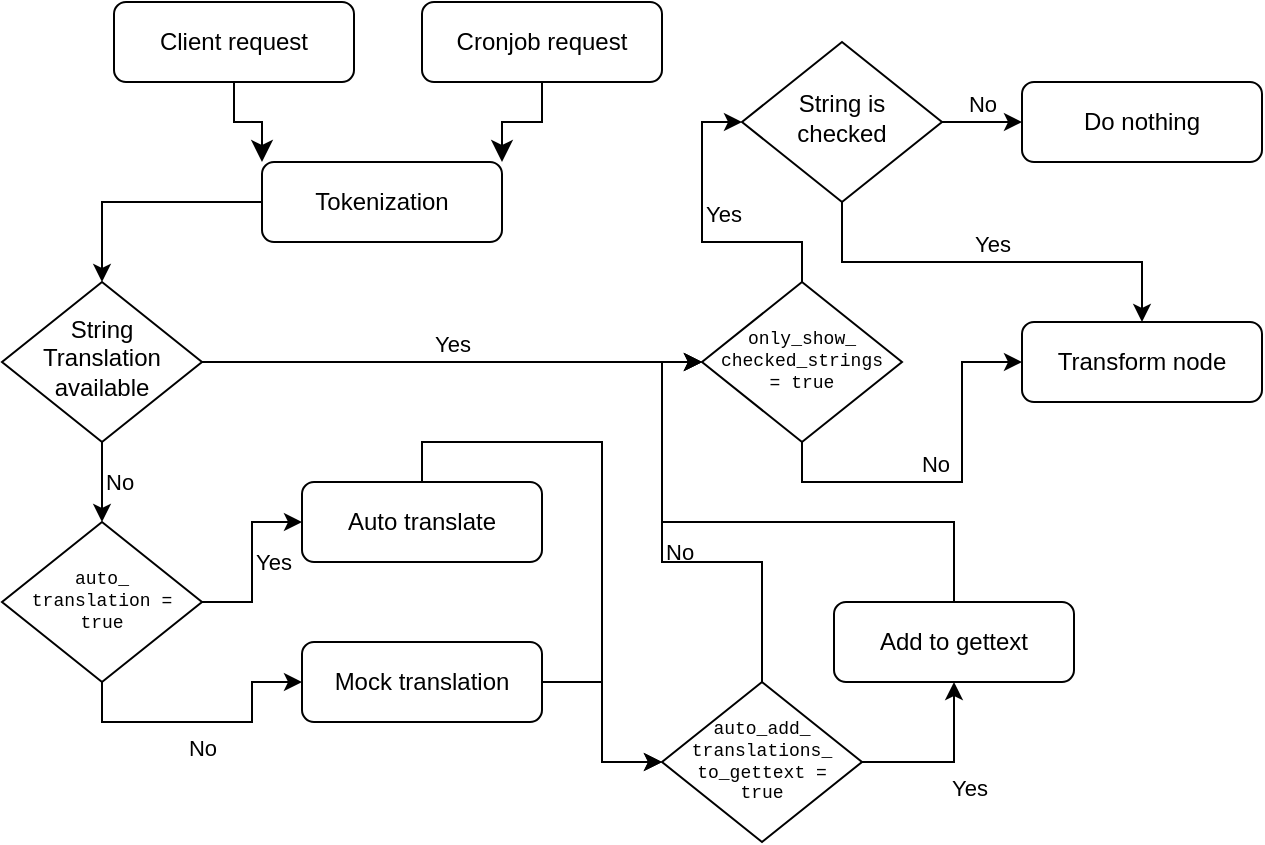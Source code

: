 <mxfile version="13.1.1" type="github">
  <diagram id="C5RBs43oDa-KdzZeNtuy" name="Page-1">
    <mxGraphModel dx="981" dy="514" grid="1" gridSize="20" guides="1" tooltips="1" connect="1" arrows="1" fold="1" page="1" pageScale="1" pageWidth="700" pageHeight="500" math="0" shadow="0">
      <root>
        <mxCell id="WIyWlLk6GJQsqaUBKTNV-0" />
        <mxCell id="WIyWlLk6GJQsqaUBKTNV-1" parent="WIyWlLk6GJQsqaUBKTNV-0" />
        <mxCell id="WIyWlLk6GJQsqaUBKTNV-3" value="Client request" style="rounded=1;whiteSpace=wrap;html=1;fontSize=12;glass=0;strokeWidth=1;shadow=0;" parent="WIyWlLk6GJQsqaUBKTNV-1" vertex="1">
          <mxGeometry x="96" y="40" width="120" height="40" as="geometry" />
        </mxCell>
        <mxCell id="v2TPoBBY6o6K0WrNgri4-57" value="" style="edgeStyle=orthogonalEdgeStyle;rounded=0;comic=0;orthogonalLoop=1;jettySize=auto;html=1;shadow=0;labelBackgroundColor=none;endArrow=classic;endFill=1;exitX=0.5;exitY=0;exitDx=0;exitDy=0;entryX=0;entryY=0.5;entryDx=0;entryDy=0;" edge="1" parent="WIyWlLk6GJQsqaUBKTNV-1" source="WIyWlLk6GJQsqaUBKTNV-7" target="v2TPoBBY6o6K0WrNgri4-51">
          <mxGeometry relative="1" as="geometry">
            <mxPoint x="350" y="500" as="targetPoint" />
          </mxGeometry>
        </mxCell>
        <mxCell id="WIyWlLk6GJQsqaUBKTNV-7" value="Auto translate" style="rounded=1;whiteSpace=wrap;html=1;fontSize=12;glass=0;strokeWidth=1;shadow=0;" parent="WIyWlLk6GJQsqaUBKTNV-1" vertex="1">
          <mxGeometry x="190" y="280" width="120" height="40" as="geometry" />
        </mxCell>
        <mxCell id="v2TPoBBY6o6K0WrNgri4-48" value="" style="edgeStyle=orthogonalEdgeStyle;rounded=0;comic=0;orthogonalLoop=1;jettySize=auto;html=1;shadow=0;labelBackgroundColor=none;endArrow=classic;endFill=1;" edge="1" parent="WIyWlLk6GJQsqaUBKTNV-1" source="WIyWlLk6GJQsqaUBKTNV-12" target="v2TPoBBY6o6K0WrNgri4-24">
          <mxGeometry relative="1" as="geometry" />
        </mxCell>
        <mxCell id="WIyWlLk6GJQsqaUBKTNV-12" value="Tokenization" style="rounded=1;whiteSpace=wrap;html=1;fontSize=12;glass=0;strokeWidth=1;shadow=0;" parent="WIyWlLk6GJQsqaUBKTNV-1" vertex="1">
          <mxGeometry x="170" y="120" width="120" height="40" as="geometry" />
        </mxCell>
        <mxCell id="v2TPoBBY6o6K0WrNgri4-0" value="Cronjob request" style="rounded=1;whiteSpace=wrap;html=1;fontSize=12;glass=0;strokeWidth=1;shadow=0;" vertex="1" parent="WIyWlLk6GJQsqaUBKTNV-1">
          <mxGeometry x="250" y="40" width="120" height="40" as="geometry" />
        </mxCell>
        <mxCell id="v2TPoBBY6o6K0WrNgri4-5" value="" style="rounded=0;html=1;jettySize=auto;orthogonalLoop=1;fontSize=11;endArrow=classic;endFill=1;endSize=8;strokeWidth=1;shadow=0;labelBackgroundColor=none;exitX=0.5;exitY=1;exitDx=0;exitDy=0;entryX=1;entryY=0;entryDx=0;entryDy=0;edgeStyle=orthogonalEdgeStyle;" edge="1" parent="WIyWlLk6GJQsqaUBKTNV-1" source="v2TPoBBY6o6K0WrNgri4-0" target="WIyWlLk6GJQsqaUBKTNV-12">
          <mxGeometry relative="1" as="geometry">
            <mxPoint x="550" y="70" as="sourcePoint" />
            <mxPoint x="70" y="150" as="targetPoint" />
          </mxGeometry>
        </mxCell>
        <mxCell id="WIyWlLk6GJQsqaUBKTNV-2" value="" style="rounded=0;html=1;jettySize=auto;orthogonalLoop=1;fontSize=11;endArrow=classic;endFill=1;endSize=8;strokeWidth=1;shadow=0;labelBackgroundColor=none;exitX=0.5;exitY=1;exitDx=0;exitDy=0;entryX=0;entryY=0;entryDx=0;entryDy=0;edgeStyle=orthogonalEdgeStyle;" parent="WIyWlLk6GJQsqaUBKTNV-1" source="WIyWlLk6GJQsqaUBKTNV-3" target="WIyWlLk6GJQsqaUBKTNV-12" edge="1">
          <mxGeometry relative="1" as="geometry">
            <mxPoint x="10" y="128" as="targetPoint" />
          </mxGeometry>
        </mxCell>
        <mxCell id="v2TPoBBY6o6K0WrNgri4-74" value="" style="edgeStyle=orthogonalEdgeStyle;rounded=0;comic=0;orthogonalLoop=1;jettySize=auto;html=1;shadow=0;labelBackgroundColor=#000000;endArrow=classic;endFill=1;fontColor=#FFFFFF;entryX=0;entryY=0.5;entryDx=0;entryDy=0;" edge="1" parent="WIyWlLk6GJQsqaUBKTNV-1" source="v2TPoBBY6o6K0WrNgri4-23" target="v2TPoBBY6o6K0WrNgri4-31">
          <mxGeometry relative="1" as="geometry">
            <mxPoint x="610.0" y="440" as="targetPoint" />
          </mxGeometry>
        </mxCell>
        <mxCell id="v2TPoBBY6o6K0WrNgri4-23" value="Add to gettext" style="rounded=1;whiteSpace=wrap;html=1;fontSize=12;glass=0;strokeWidth=1;shadow=0;" vertex="1" parent="WIyWlLk6GJQsqaUBKTNV-1">
          <mxGeometry x="456" y="340" width="120" height="40" as="geometry" />
        </mxCell>
        <mxCell id="v2TPoBBY6o6K0WrNgri4-30" value="Yes" style="edgeStyle=orthogonalEdgeStyle;rounded=0;orthogonalLoop=1;jettySize=auto;html=1;endArrow=classic;endFill=1;shadow=0;comic=0;labelPosition=center;verticalLabelPosition=top;align=center;verticalAlign=bottom;entryX=0;entryY=0.5;entryDx=0;entryDy=0;labelBackgroundColor=none;exitX=1;exitY=0.5;exitDx=0;exitDy=0;" edge="1" parent="WIyWlLk6GJQsqaUBKTNV-1" source="v2TPoBBY6o6K0WrNgri4-24" target="v2TPoBBY6o6K0WrNgri4-31">
          <mxGeometry relative="1" as="geometry">
            <mxPoint x="190" y="220" as="targetPoint" />
          </mxGeometry>
        </mxCell>
        <mxCell id="v2TPoBBY6o6K0WrNgri4-49" value="No" style="edgeStyle=orthogonalEdgeStyle;rounded=0;comic=0;orthogonalLoop=1;jettySize=auto;html=1;shadow=0;labelBackgroundColor=none;endArrow=classic;endFill=1;labelPosition=right;verticalLabelPosition=middle;align=left;verticalAlign=middle;" edge="1" parent="WIyWlLk6GJQsqaUBKTNV-1" source="v2TPoBBY6o6K0WrNgri4-24" target="v2TPoBBY6o6K0WrNgri4-50">
          <mxGeometry relative="1" as="geometry">
            <mxPoint x="10" y="280" as="targetPoint" />
          </mxGeometry>
        </mxCell>
        <mxCell id="v2TPoBBY6o6K0WrNgri4-24" value="String Translation available" style="rhombus;whiteSpace=wrap;html=1;shadow=0;fontFamily=Helvetica;fontSize=12;align=center;strokeWidth=1;spacing=6;spacingTop=-4;" vertex="1" parent="WIyWlLk6GJQsqaUBKTNV-1">
          <mxGeometry x="40" y="180" width="100" height="80" as="geometry" />
        </mxCell>
        <mxCell id="v2TPoBBY6o6K0WrNgri4-35" value="Yes" style="edgeStyle=orthogonalEdgeStyle;rounded=0;comic=0;orthogonalLoop=1;jettySize=auto;html=1;shadow=0;labelBackgroundColor=none;endArrow=classic;endFill=1;labelPosition=right;verticalLabelPosition=top;align=left;verticalAlign=bottom;entryX=0;entryY=0.5;entryDx=0;entryDy=0;" edge="1" parent="WIyWlLk6GJQsqaUBKTNV-1" source="v2TPoBBY6o6K0WrNgri4-31" target="v2TPoBBY6o6K0WrNgri4-34">
          <mxGeometry relative="1" as="geometry" />
        </mxCell>
        <mxCell id="v2TPoBBY6o6K0WrNgri4-37" value="No" style="edgeStyle=orthogonalEdgeStyle;rounded=0;comic=0;orthogonalLoop=1;jettySize=auto;html=1;shadow=0;labelBackgroundColor=none;endArrow=classic;endFill=1;labelPosition=left;verticalLabelPosition=top;align=right;verticalAlign=bottom;entryX=0;entryY=0.5;entryDx=0;entryDy=0;exitX=0.5;exitY=1;exitDx=0;exitDy=0;" edge="1" parent="WIyWlLk6GJQsqaUBKTNV-1" source="v2TPoBBY6o6K0WrNgri4-31" target="v2TPoBBY6o6K0WrNgri4-38">
          <mxGeometry relative="1" as="geometry">
            <mxPoint x="240" y="290" as="targetPoint" />
          </mxGeometry>
        </mxCell>
        <mxCell id="v2TPoBBY6o6K0WrNgri4-31" value="&lt;font style=&quot;font-size: 9px&quot;&gt;only_show_&lt;br style=&quot;font-size: 9px&quot;&gt;checked_strings = true&lt;/font&gt;" style="rhombus;whiteSpace=wrap;html=1;shadow=0;fontFamily=Courier New;fontSize=9;align=center;strokeWidth=1;spacing=6;spacingTop=0;rounded=0;verticalAlign=middle;horizontal=1;" vertex="1" parent="WIyWlLk6GJQsqaUBKTNV-1">
          <mxGeometry x="390" y="180" width="100" height="80" as="geometry" />
        </mxCell>
        <mxCell id="v2TPoBBY6o6K0WrNgri4-42" value="Yes" style="edgeStyle=orthogonalEdgeStyle;rounded=0;comic=0;orthogonalLoop=1;jettySize=auto;html=1;shadow=0;labelBackgroundColor=none;endArrow=classic;endFill=1;exitX=0.5;exitY=1;exitDx=0;exitDy=0;labelPosition=center;verticalLabelPosition=top;align=center;verticalAlign=bottom;entryX=0.5;entryY=0;entryDx=0;entryDy=0;" edge="1" parent="WIyWlLk6GJQsqaUBKTNV-1" source="v2TPoBBY6o6K0WrNgri4-34" target="v2TPoBBY6o6K0WrNgri4-38">
          <mxGeometry relative="1" as="geometry">
            <mxPoint x="420" y="340" as="targetPoint" />
          </mxGeometry>
        </mxCell>
        <mxCell id="v2TPoBBY6o6K0WrNgri4-44" value="No" style="edgeStyle=orthogonalEdgeStyle;rounded=0;comic=0;orthogonalLoop=1;jettySize=auto;html=1;shadow=0;labelBackgroundColor=none;endArrow=classic;endFill=1;entryX=0;entryY=0.5;entryDx=0;entryDy=0;labelPosition=center;verticalLabelPosition=top;align=center;verticalAlign=bottom;" edge="1" parent="WIyWlLk6GJQsqaUBKTNV-1" source="v2TPoBBY6o6K0WrNgri4-34" target="v2TPoBBY6o6K0WrNgri4-45">
          <mxGeometry relative="1" as="geometry">
            <mxPoint x="550" y="220" as="targetPoint" />
          </mxGeometry>
        </mxCell>
        <mxCell id="v2TPoBBY6o6K0WrNgri4-34" value="String is checked" style="rhombus;whiteSpace=wrap;html=1;shadow=0;fontFamily=Helvetica;fontSize=12;align=center;strokeWidth=1;spacing=6;spacingTop=-4;" vertex="1" parent="WIyWlLk6GJQsqaUBKTNV-1">
          <mxGeometry x="410" y="60" width="100" height="80" as="geometry" />
        </mxCell>
        <mxCell id="v2TPoBBY6o6K0WrNgri4-38" value="Transform node" style="rounded=1;whiteSpace=wrap;html=1;fontSize=12;glass=0;strokeWidth=1;shadow=0;" vertex="1" parent="WIyWlLk6GJQsqaUBKTNV-1">
          <mxGeometry x="550" y="200" width="120" height="40" as="geometry" />
        </mxCell>
        <mxCell id="v2TPoBBY6o6K0WrNgri4-45" value="Do nothing" style="rounded=1;whiteSpace=wrap;html=1;fontSize=12;glass=0;strokeWidth=1;shadow=0;" vertex="1" parent="WIyWlLk6GJQsqaUBKTNV-1">
          <mxGeometry x="550" y="80" width="120" height="40" as="geometry" />
        </mxCell>
        <mxCell id="v2TPoBBY6o6K0WrNgri4-54" value="No" style="edgeStyle=orthogonalEdgeStyle;rounded=0;comic=0;orthogonalLoop=1;jettySize=auto;html=1;shadow=0;labelBackgroundColor=none;endArrow=classic;endFill=1;exitX=0.5;exitY=1;exitDx=0;exitDy=0;entryX=0;entryY=0.5;entryDx=0;entryDy=0;labelPosition=center;verticalLabelPosition=bottom;align=center;verticalAlign=top;" edge="1" parent="WIyWlLk6GJQsqaUBKTNV-1" source="v2TPoBBY6o6K0WrNgri4-50" target="v2TPoBBY6o6K0WrNgri4-62">
          <mxGeometry relative="1" as="geometry">
            <mxPoint x="30" y="440" as="targetPoint" />
          </mxGeometry>
        </mxCell>
        <mxCell id="v2TPoBBY6o6K0WrNgri4-56" value="Yes" style="edgeStyle=orthogonalEdgeStyle;rounded=0;comic=0;orthogonalLoop=1;jettySize=auto;html=1;shadow=0;labelBackgroundColor=none;endArrow=classic;endFill=1;exitX=1;exitY=0.5;exitDx=0;exitDy=0;entryX=0;entryY=0.5;entryDx=0;entryDy=0;labelPosition=right;verticalLabelPosition=middle;align=left;verticalAlign=middle;" edge="1" parent="WIyWlLk6GJQsqaUBKTNV-1" source="v2TPoBBY6o6K0WrNgri4-50" target="WIyWlLk6GJQsqaUBKTNV-7">
          <mxGeometry relative="1" as="geometry">
            <mxPoint x="220" y="400" as="targetPoint" />
          </mxGeometry>
        </mxCell>
        <mxCell id="v2TPoBBY6o6K0WrNgri4-50" value="&lt;font style=&quot;font-size: 9px&quot;&gt;auto_&lt;br&gt;translation = true&lt;/font&gt;" style="rhombus;whiteSpace=wrap;html=1;shadow=0;fontFamily=Courier New;fontSize=9;align=center;strokeWidth=1;spacing=6;spacingTop=0;" vertex="1" parent="WIyWlLk6GJQsqaUBKTNV-1">
          <mxGeometry x="40" y="300" width="100" height="80" as="geometry" />
        </mxCell>
        <mxCell id="v2TPoBBY6o6K0WrNgri4-59" value="Yes" style="edgeStyle=orthogonalEdgeStyle;rounded=0;comic=0;orthogonalLoop=1;jettySize=auto;html=1;shadow=0;labelBackgroundColor=none;endArrow=classic;endFill=1;exitX=1;exitY=0.5;exitDx=0;exitDy=0;entryX=0.5;entryY=1;entryDx=0;entryDy=0;labelPosition=right;verticalLabelPosition=bottom;align=left;verticalAlign=top;" edge="1" parent="WIyWlLk6GJQsqaUBKTNV-1" source="v2TPoBBY6o6K0WrNgri4-51" target="v2TPoBBY6o6K0WrNgri4-23">
          <mxGeometry relative="1" as="geometry">
            <mxPoint x="510" y="430" as="targetPoint" />
          </mxGeometry>
        </mxCell>
        <mxCell id="v2TPoBBY6o6K0WrNgri4-61" value="No" style="edgeStyle=orthogonalEdgeStyle;rounded=0;comic=0;orthogonalLoop=1;jettySize=auto;html=1;shadow=0;labelBackgroundColor=none;endArrow=classic;endFill=1;entryX=0;entryY=0.5;entryDx=0;entryDy=0;exitX=0.5;exitY=0;exitDx=0;exitDy=0;labelPosition=right;verticalLabelPosition=middle;align=left;verticalAlign=middle;" edge="1" parent="WIyWlLk6GJQsqaUBKTNV-1" source="v2TPoBBY6o6K0WrNgri4-51" target="v2TPoBBY6o6K0WrNgri4-31">
          <mxGeometry relative="1" as="geometry">
            <mxPoint x="380" y="550" as="targetPoint" />
          </mxGeometry>
        </mxCell>
        <mxCell id="v2TPoBBY6o6K0WrNgri4-51" value="&lt;font style=&quot;font-size: 9px&quot;&gt;auto_add_&lt;br&gt;translations_&lt;br&gt;to_gettext = true&lt;/font&gt;" style="rhombus;whiteSpace=wrap;html=1;shadow=0;fontFamily=Courier New;fontSize=9;align=center;strokeWidth=1;spacing=6;spacingTop=0;" vertex="1" parent="WIyWlLk6GJQsqaUBKTNV-1">
          <mxGeometry x="370" y="380" width="100" height="80" as="geometry" />
        </mxCell>
        <mxCell id="v2TPoBBY6o6K0WrNgri4-68" value="" style="edgeStyle=orthogonalEdgeStyle;rounded=0;comic=0;orthogonalLoop=1;jettySize=auto;html=1;shadow=0;labelBackgroundColor=none;endArrow=classic;endFill=1;entryX=0;entryY=0.5;entryDx=0;entryDy=0;exitX=1;exitY=0.5;exitDx=0;exitDy=0;" edge="1" parent="WIyWlLk6GJQsqaUBKTNV-1" source="v2TPoBBY6o6K0WrNgri4-62" target="v2TPoBBY6o6K0WrNgri4-51">
          <mxGeometry relative="1" as="geometry">
            <mxPoint x="170" y="470" as="targetPoint" />
          </mxGeometry>
        </mxCell>
        <mxCell id="v2TPoBBY6o6K0WrNgri4-62" value="Mock translation" style="rounded=1;whiteSpace=wrap;html=1;fontSize=12;glass=0;strokeWidth=1;shadow=0;" vertex="1" parent="WIyWlLk6GJQsqaUBKTNV-1">
          <mxGeometry x="190" y="360" width="120" height="40" as="geometry" />
        </mxCell>
      </root>
    </mxGraphModel>
  </diagram>
</mxfile>
